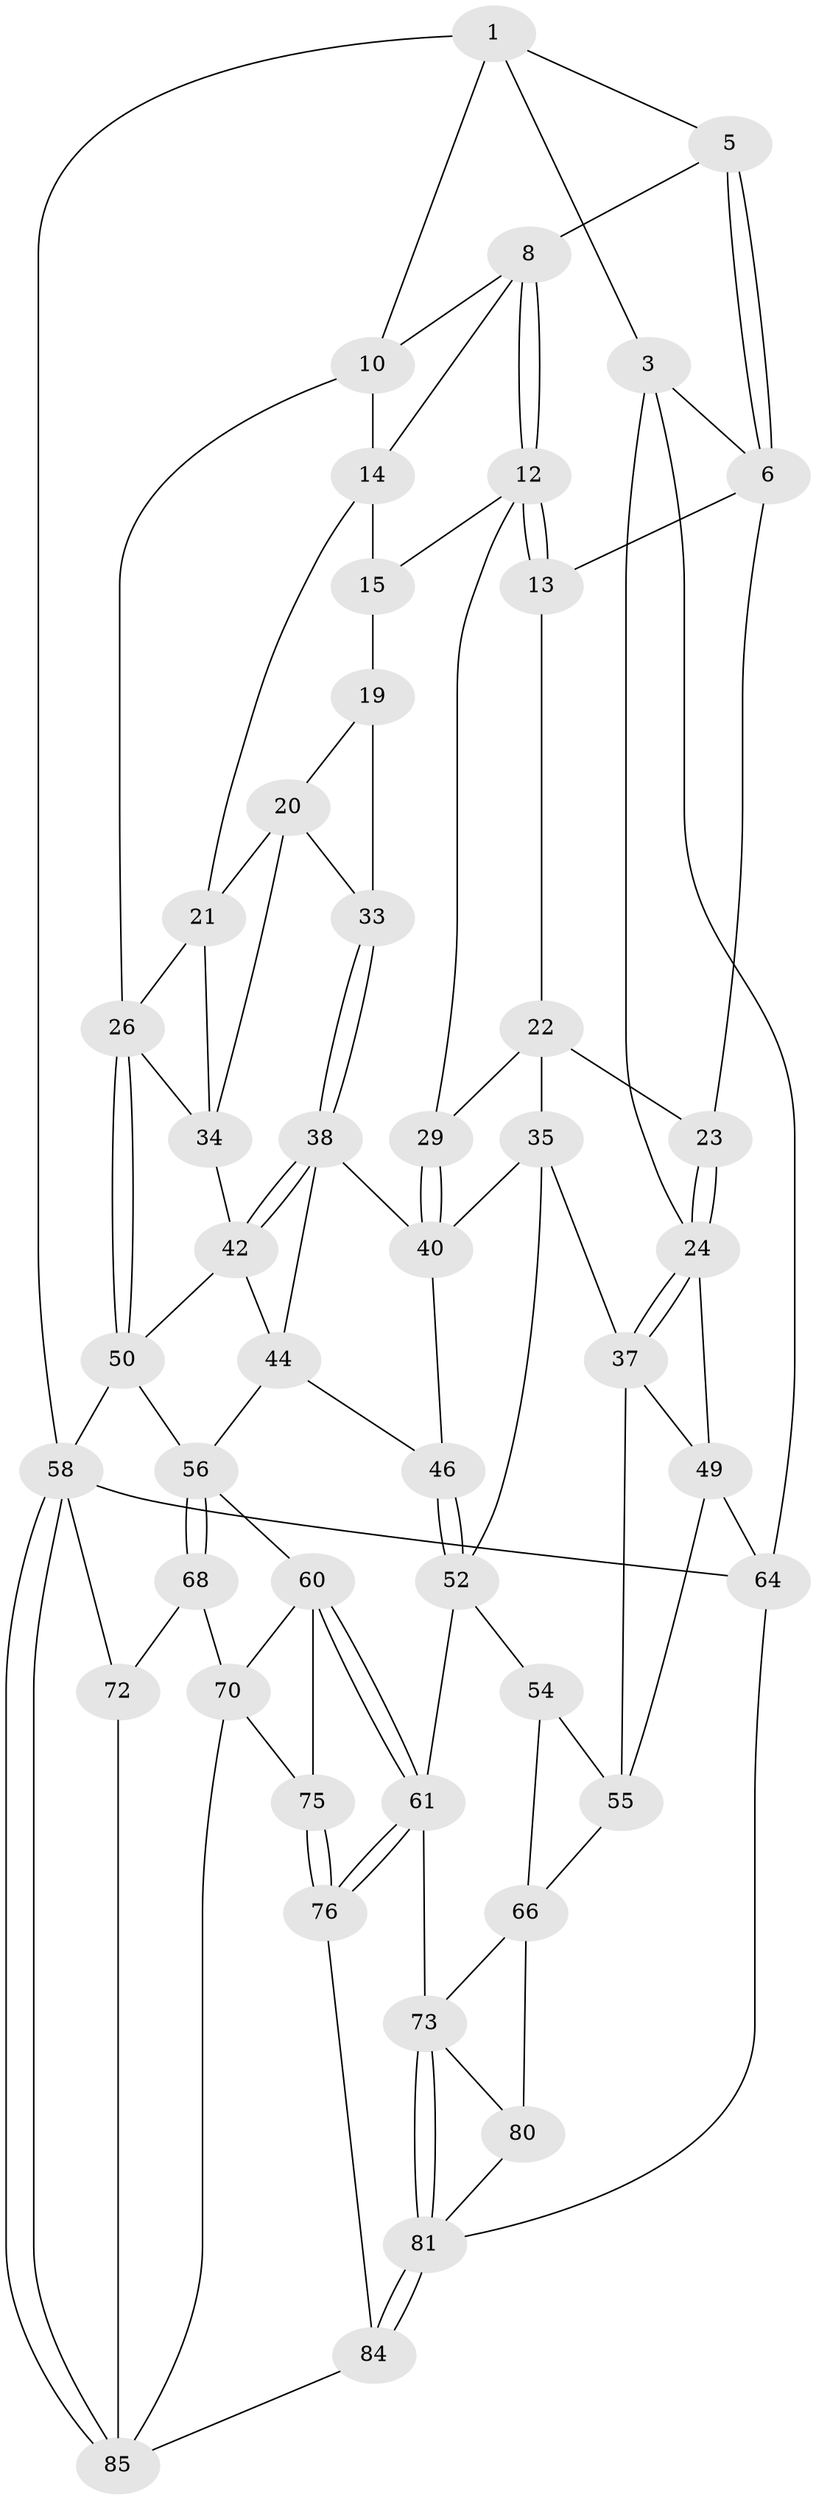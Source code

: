// original degree distribution, {3: 0.023255813953488372, 6: 0.2441860465116279, 4: 0.26744186046511625, 5: 0.46511627906976744}
// Generated by graph-tools (version 1.1) at 2025/42/03/06/25 10:42:30]
// undirected, 48 vertices, 106 edges
graph export_dot {
graph [start="1"]
  node [color=gray90,style=filled];
  1 [pos="+0.617942847242261+0",super="+2"];
  3 [pos="+0+0",super="+4"];
  5 [pos="+0.6181688009800287+0"];
  6 [pos="+0.34355047716505127+0.16170509957626183",super="+7"];
  8 [pos="+0.6213169942543963+0",super="+9"];
  10 [pos="+1+0.14543448194405095",super="+11"];
  12 [pos="+0.4861425221858963+0.24868905162618793",super="+17"];
  13 [pos="+0.4092886033571366+0.2159119751270378"];
  14 [pos="+0.6439917267085397+0",super="+18"];
  15 [pos="+0.6603990725454221+0.1271746925202628",super="+16"];
  19 [pos="+0.7855461143025829+0.25321917133261296",super="+31"];
  20 [pos="+0.7958426898289825+0.2581443307676554",super="+32"];
  21 [pos="+0.8474137907985616+0.25083255457807707",super="+28"];
  22 [pos="+0.38883452777021354+0.3034563427367621",super="+30"];
  23 [pos="+0.22337374524784434+0.21257300603599305"];
  24 [pos="+0.18342097581195144+0.2515039864445877",super="+25"];
  26 [pos="+1+0.4556722407493165",super="+27"];
  29 [pos="+0.5143982741191498+0.3437667182187847"];
  33 [pos="+0.7031152545998209+0.3756346110739889"];
  34 [pos="+0.8310344740253421+0.3802918757921319",super="+41"];
  35 [pos="+0.3082304575531954+0.44065468140135383",super="+36"];
  37 [pos="+0.23620158888478035+0.4443556882937544",super="+48"];
  38 [pos="+0.6982322704342582+0.42305931864685303",super="+39"];
  40 [pos="+0.5475474678303681+0.426168648242229",super="+43"];
  42 [pos="+0.8206002146775567+0.49845710146477984",super="+47"];
  44 [pos="+0.6459462983804505+0.5666487968124891",super="+45"];
  46 [pos="+0.5216268692278794+0.5917342230179713"];
  49 [pos="+0+0.5404579089444969",super="+63"];
  50 [pos="+1+0.6210866162296714",super="+51"];
  52 [pos="+0.40269047328012153+0.666352760683966",super="+53"];
  54 [pos="+0.25021950079803695+0.7328091364000877"];
  55 [pos="+0.1964207032059299+0.682239761211761",super="+65"];
  56 [pos="+0.8018713227657709+0.7276444246870204",super="+57"];
  58 [pos="+1+1",super="+59"];
  60 [pos="+0.6231635184667197+0.7311733739964795",super="+71"];
  61 [pos="+0.47450408881215356+0.9029943229873165",super="+62"];
  64 [pos="+0+1"];
  66 [pos="+0.18409530401797833+0.8311614033577001",super="+67"];
  68 [pos="+0.8188487220946519+0.7803568942892188",super="+69"];
  70 [pos="+0.7681844332729267+0.885164608913709",super="+77"];
  72 [pos="+0.9544236035962085+0.8284870428286975",super="+79"];
  73 [pos="+0.27075102855818683+0.8864080021797938",super="+74"];
  75 [pos="+0.6772362762513229+0.8714437448733089",super="+78"];
  76 [pos="+0.4896083496452311+0.9790874953478244",super="+83"];
  80 [pos="+0.07437465114497172+1"];
  81 [pos="+0.19700134228217425+1",super="+82"];
  84 [pos="+0.48384056297059824+1"];
  85 [pos="+1+1",super="+86"];
  1 -- 5;
  1 -- 10;
  1 -- 3;
  1 -- 58;
  3 -- 64;
  3 -- 6;
  3 -- 24;
  5 -- 6;
  5 -- 6;
  5 -- 8;
  6 -- 13;
  6 -- 23;
  8 -- 12;
  8 -- 12;
  8 -- 10;
  8 -- 14;
  10 -- 14;
  10 -- 26;
  12 -- 13;
  12 -- 13;
  12 -- 29;
  12 -- 15;
  13 -- 22;
  14 -- 15;
  14 -- 21;
  15 -- 19 [weight=2];
  19 -- 20;
  19 -- 33;
  20 -- 21;
  20 -- 33;
  20 -- 34;
  21 -- 26;
  21 -- 34;
  22 -- 23;
  22 -- 35;
  22 -- 29;
  23 -- 24;
  23 -- 24;
  24 -- 37;
  24 -- 37;
  24 -- 49;
  26 -- 50;
  26 -- 50;
  26 -- 34;
  29 -- 40;
  29 -- 40;
  33 -- 38;
  33 -- 38;
  34 -- 42;
  35 -- 52;
  35 -- 37;
  35 -- 40;
  37 -- 49;
  37 -- 55;
  38 -- 42;
  38 -- 42;
  38 -- 40;
  38 -- 44;
  40 -- 46;
  42 -- 44;
  42 -- 50;
  44 -- 46;
  44 -- 56;
  46 -- 52;
  46 -- 52;
  49 -- 64;
  49 -- 55;
  50 -- 58;
  50 -- 56;
  52 -- 54;
  52 -- 61;
  54 -- 55;
  54 -- 66;
  55 -- 66;
  56 -- 68;
  56 -- 68;
  56 -- 60;
  58 -- 85;
  58 -- 85;
  58 -- 64;
  58 -- 72;
  60 -- 61;
  60 -- 61;
  60 -- 75;
  60 -- 70;
  61 -- 76;
  61 -- 76;
  61 -- 73;
  64 -- 81;
  66 -- 73;
  66 -- 80;
  68 -- 72 [weight=2];
  68 -- 70;
  70 -- 85;
  70 -- 75;
  72 -- 85;
  73 -- 81;
  73 -- 81;
  73 -- 80;
  75 -- 76 [weight=2];
  75 -- 76;
  76 -- 84;
  80 -- 81;
  81 -- 84;
  81 -- 84;
  84 -- 85;
}
